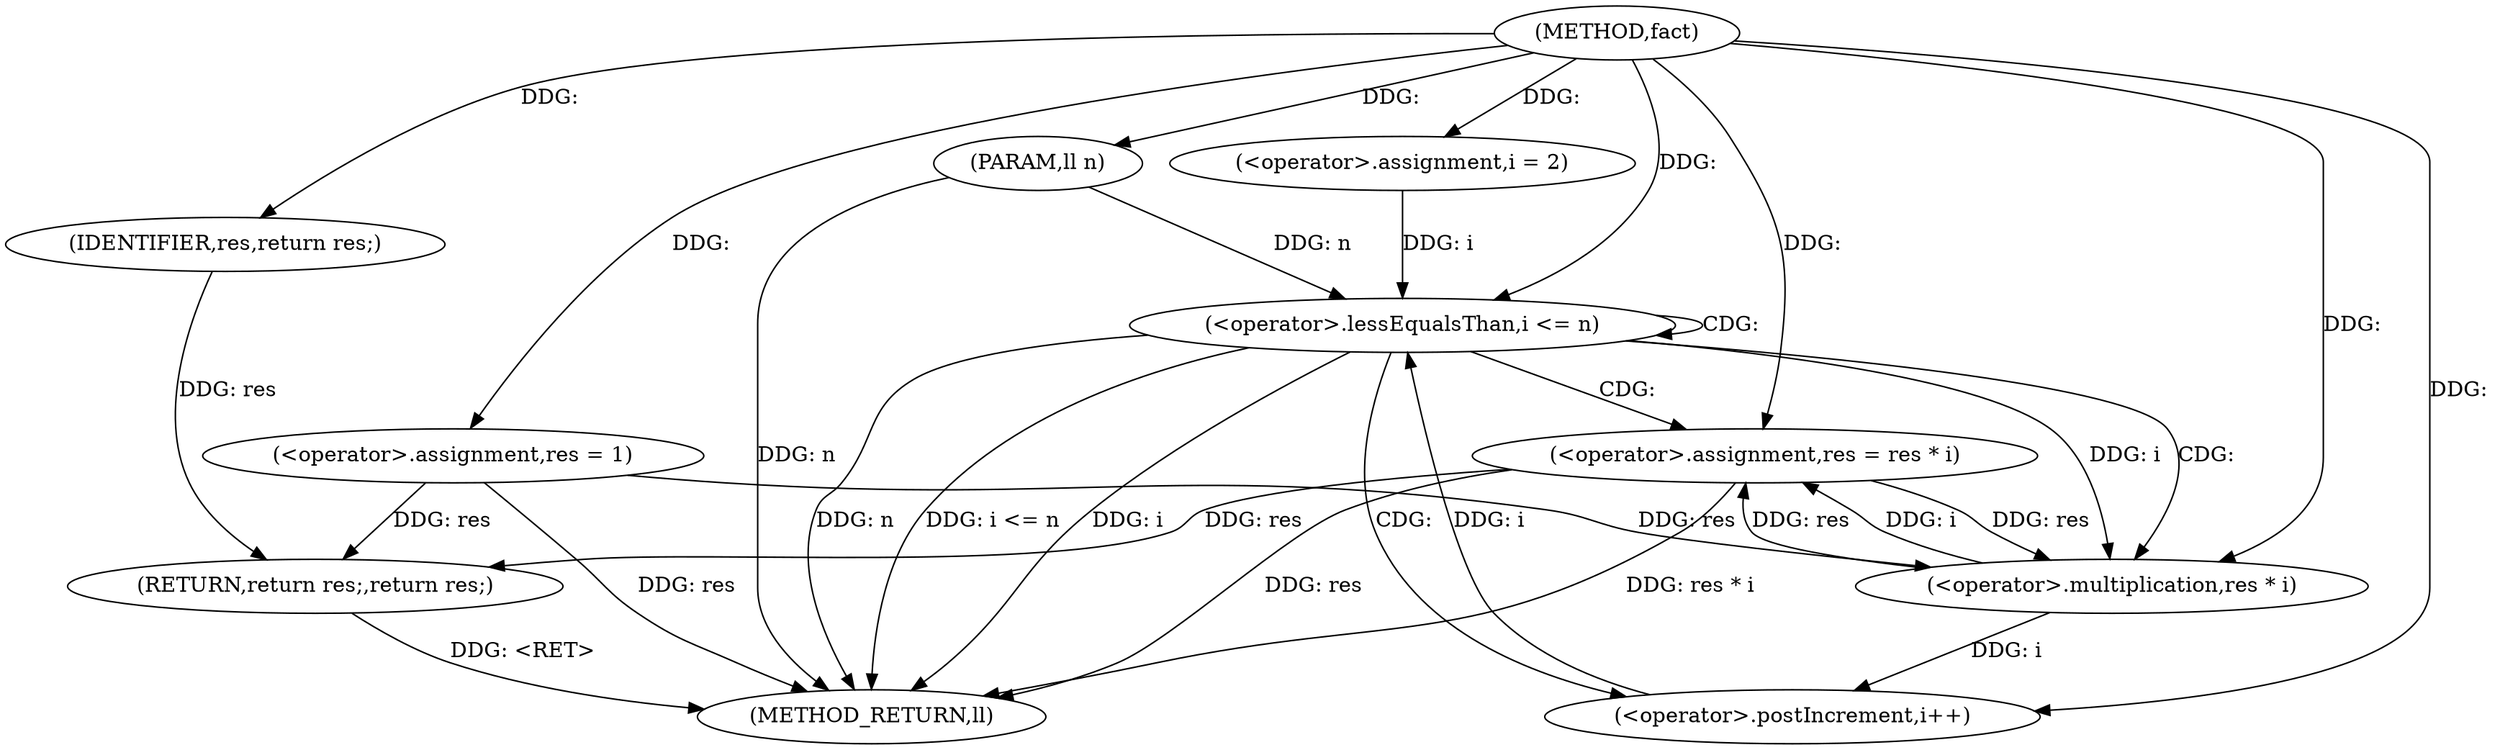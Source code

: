 digraph "fact" {  
"1000352" [label = "(METHOD,fact)" ]
"1000376" [label = "(METHOD_RETURN,ll)" ]
"1000353" [label = "(PARAM,ll n)" ]
"1000356" [label = "(<operator>.assignment,res = 1)" ]
"1000374" [label = "(RETURN,return res;,return res;)" ]
"1000361" [label = "(<operator>.assignment,i = 2)" ]
"1000364" [label = "(<operator>.lessEqualsThan,i <= n)" ]
"1000367" [label = "(<operator>.postIncrement,i++)" ]
"1000369" [label = "(<operator>.assignment,res = res * i)" ]
"1000375" [label = "(IDENTIFIER,res,return res;)" ]
"1000371" [label = "(<operator>.multiplication,res * i)" ]
  "1000353" -> "1000376"  [ label = "DDG: n"] 
  "1000356" -> "1000376"  [ label = "DDG: res"] 
  "1000364" -> "1000376"  [ label = "DDG: i"] 
  "1000364" -> "1000376"  [ label = "DDG: n"] 
  "1000364" -> "1000376"  [ label = "DDG: i <= n"] 
  "1000369" -> "1000376"  [ label = "DDG: res"] 
  "1000369" -> "1000376"  [ label = "DDG: res * i"] 
  "1000374" -> "1000376"  [ label = "DDG: <RET>"] 
  "1000352" -> "1000353"  [ label = "DDG: "] 
  "1000352" -> "1000356"  [ label = "DDG: "] 
  "1000375" -> "1000374"  [ label = "DDG: res"] 
  "1000356" -> "1000374"  [ label = "DDG: res"] 
  "1000369" -> "1000374"  [ label = "DDG: res"] 
  "1000352" -> "1000361"  [ label = "DDG: "] 
  "1000371" -> "1000369"  [ label = "DDG: res"] 
  "1000371" -> "1000369"  [ label = "DDG: i"] 
  "1000352" -> "1000375"  [ label = "DDG: "] 
  "1000361" -> "1000364"  [ label = "DDG: i"] 
  "1000367" -> "1000364"  [ label = "DDG: i"] 
  "1000352" -> "1000364"  [ label = "DDG: "] 
  "1000353" -> "1000364"  [ label = "DDG: n"] 
  "1000371" -> "1000367"  [ label = "DDG: i"] 
  "1000352" -> "1000367"  [ label = "DDG: "] 
  "1000352" -> "1000369"  [ label = "DDG: "] 
  "1000356" -> "1000371"  [ label = "DDG: res"] 
  "1000369" -> "1000371"  [ label = "DDG: res"] 
  "1000352" -> "1000371"  [ label = "DDG: "] 
  "1000364" -> "1000371"  [ label = "DDG: i"] 
  "1000364" -> "1000371"  [ label = "CDG: "] 
  "1000364" -> "1000369"  [ label = "CDG: "] 
  "1000364" -> "1000364"  [ label = "CDG: "] 
  "1000364" -> "1000367"  [ label = "CDG: "] 
}
